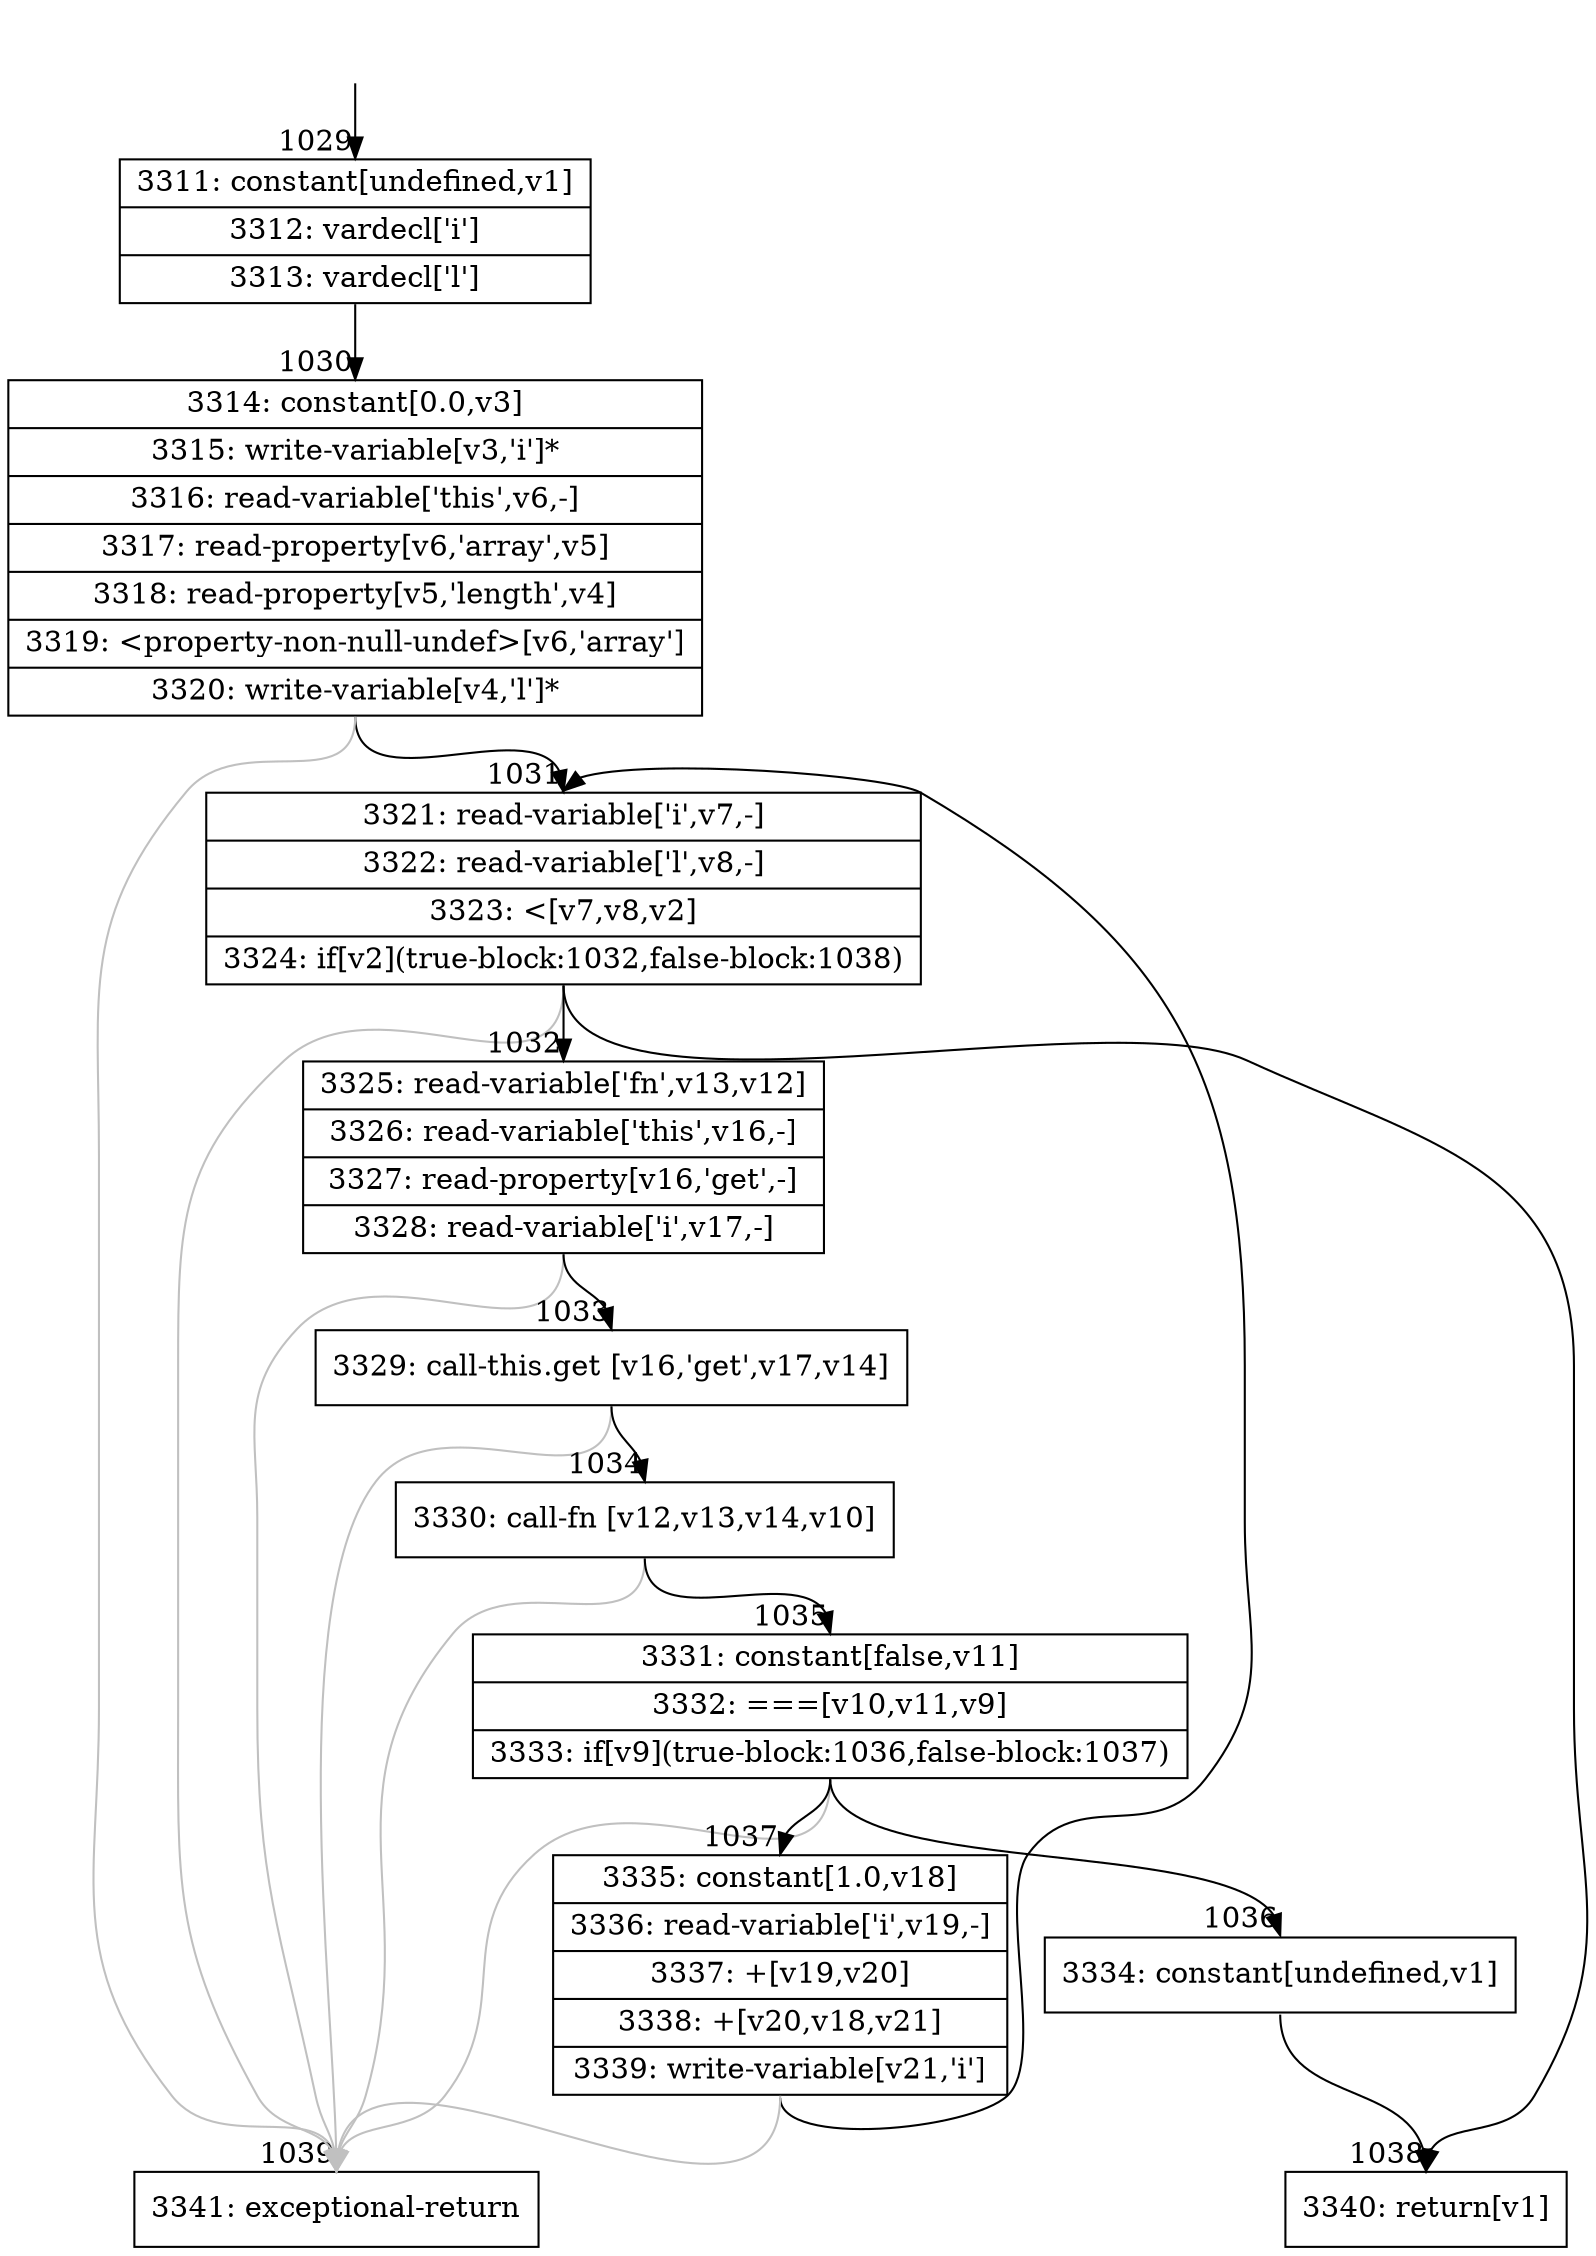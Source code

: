 digraph {
rankdir="TD"
BB_entry76[shape=none,label=""];
BB_entry76 -> BB1029 [tailport=s, headport=n, headlabel="    1029"]
BB1029 [shape=record label="{3311: constant[undefined,v1]|3312: vardecl['i']|3313: vardecl['l']}" ] 
BB1029 -> BB1030 [tailport=s, headport=n, headlabel="      1030"]
BB1030 [shape=record label="{3314: constant[0.0,v3]|3315: write-variable[v3,'i']*|3316: read-variable['this',v6,-]|3317: read-property[v6,'array',v5]|3318: read-property[v5,'length',v4]|3319: \<property-non-null-undef\>[v6,'array']|3320: write-variable[v4,'l']*}" ] 
BB1030 -> BB1031 [tailport=s, headport=n, headlabel="      1031"]
BB1030 -> BB1039 [tailport=s, headport=n, color=gray, headlabel="      1039"]
BB1031 [shape=record label="{3321: read-variable['i',v7,-]|3322: read-variable['l',v8,-]|3323: \<[v7,v8,v2]|3324: if[v2](true-block:1032,false-block:1038)}" ] 
BB1031 -> BB1032 [tailport=s, headport=n, headlabel="      1032"]
BB1031 -> BB1038 [tailport=s, headport=n, headlabel="      1038"]
BB1031 -> BB1039 [tailport=s, headport=n, color=gray]
BB1032 [shape=record label="{3325: read-variable['fn',v13,v12]|3326: read-variable['this',v16,-]|3327: read-property[v16,'get',-]|3328: read-variable['i',v17,-]}" ] 
BB1032 -> BB1033 [tailport=s, headport=n, headlabel="      1033"]
BB1032 -> BB1039 [tailport=s, headport=n, color=gray]
BB1033 [shape=record label="{3329: call-this.get [v16,'get',v17,v14]}" ] 
BB1033 -> BB1034 [tailport=s, headport=n, headlabel="      1034"]
BB1033 -> BB1039 [tailport=s, headport=n, color=gray]
BB1034 [shape=record label="{3330: call-fn [v12,v13,v14,v10]}" ] 
BB1034 -> BB1035 [tailport=s, headport=n, headlabel="      1035"]
BB1034 -> BB1039 [tailport=s, headport=n, color=gray]
BB1035 [shape=record label="{3331: constant[false,v11]|3332: ===[v10,v11,v9]|3333: if[v9](true-block:1036,false-block:1037)}" ] 
BB1035 -> BB1036 [tailport=s, headport=n, headlabel="      1036"]
BB1035 -> BB1037 [tailport=s, headport=n, headlabel="      1037"]
BB1035 -> BB1039 [tailport=s, headport=n, color=gray]
BB1036 [shape=record label="{3334: constant[undefined,v1]}" ] 
BB1036 -> BB1038 [tailport=s, headport=n]
BB1037 [shape=record label="{3335: constant[1.0,v18]|3336: read-variable['i',v19,-]|3337: +[v19,v20]|3338: +[v20,v18,v21]|3339: write-variable[v21,'i']}" ] 
BB1037 -> BB1031 [tailport=s, headport=n]
BB1037 -> BB1039 [tailport=s, headport=n, color=gray]
BB1038 [shape=record label="{3340: return[v1]}" ] 
BB1039 [shape=record label="{3341: exceptional-return}" ] 
//#$~ 860
}
